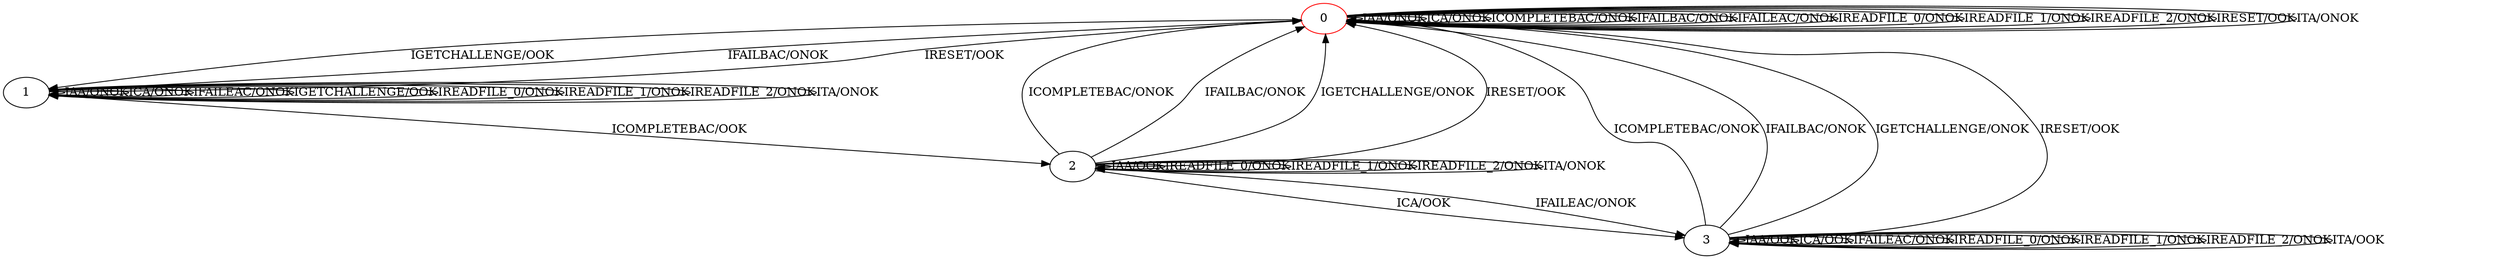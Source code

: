 digraph {
0 [color="red"]
1
2
3
0 -> 0 [label="IAA/ONOK"]
0 -> 0 [label="ICA/ONOK"]
0 -> 0 [label="ICOMPLETEBAC/ONOK"]
0 -> 0 [label="IFAILBAC/ONOK"]
0 -> 0 [label="IFAILEAC/ONOK"]
0 -> 1 [label="IGETCHALLENGE/OOK"]
0 -> 0 [label="IREADFILE_0/ONOK"]
0 -> 0 [label="IREADFILE_1/ONOK"]
0 -> 0 [label="IREADFILE_2/ONOK"]
0 -> 0 [label="IRESET/OOK"]
0 -> 0 [label="ITA/ONOK"]
1 -> 1 [label="IAA/ONOK"]
1 -> 1 [label="ICA/ONOK"]
1 -> 2 [label="ICOMPLETEBAC/OOK"]
1 -> 0 [label="IFAILBAC/ONOK"]
1 -> 1 [label="IFAILEAC/ONOK"]
1 -> 1 [label="IGETCHALLENGE/OOK"]
1 -> 1 [label="IREADFILE_0/ONOK"]
1 -> 1 [label="IREADFILE_1/ONOK"]
1 -> 1 [label="IREADFILE_2/ONOK"]
1 -> 0 [label="IRESET/OOK"]
1 -> 1 [label="ITA/ONOK"]
2 -> 2 [label="IAA/OOK"]
2 -> 3 [label="ICA/OOK"]
2 -> 0 [label="ICOMPLETEBAC/ONOK"]
2 -> 0 [label="IFAILBAC/ONOK"]
2 -> 3 [label="IFAILEAC/ONOK"]
2 -> 0 [label="IGETCHALLENGE/ONOK"]
2 -> 2 [label="IREADFILE_0/ONOK"]
2 -> 2 [label="IREADFILE_1/ONOK"]
2 -> 2 [label="IREADFILE_2/ONOK"]
2 -> 0 [label="IRESET/OOK"]
2 -> 2 [label="ITA/ONOK"]
3 -> 3 [label="IAA/OOK"]
3 -> 3 [label="ICA/OOK"]
3 -> 0 [label="ICOMPLETEBAC/ONOK"]
3 -> 0 [label="IFAILBAC/ONOK"]
3 -> 3 [label="IFAILEAC/ONOK"]
3 -> 0 [label="IGETCHALLENGE/ONOK"]
3 -> 3 [label="IREADFILE_0/ONOK"]
3 -> 3 [label="IREADFILE_1/ONOK"]
3 -> 3 [label="IREADFILE_2/ONOK"]
3 -> 0 [label="IRESET/OOK"]
3 -> 3 [label="ITA/OOK"]
}

